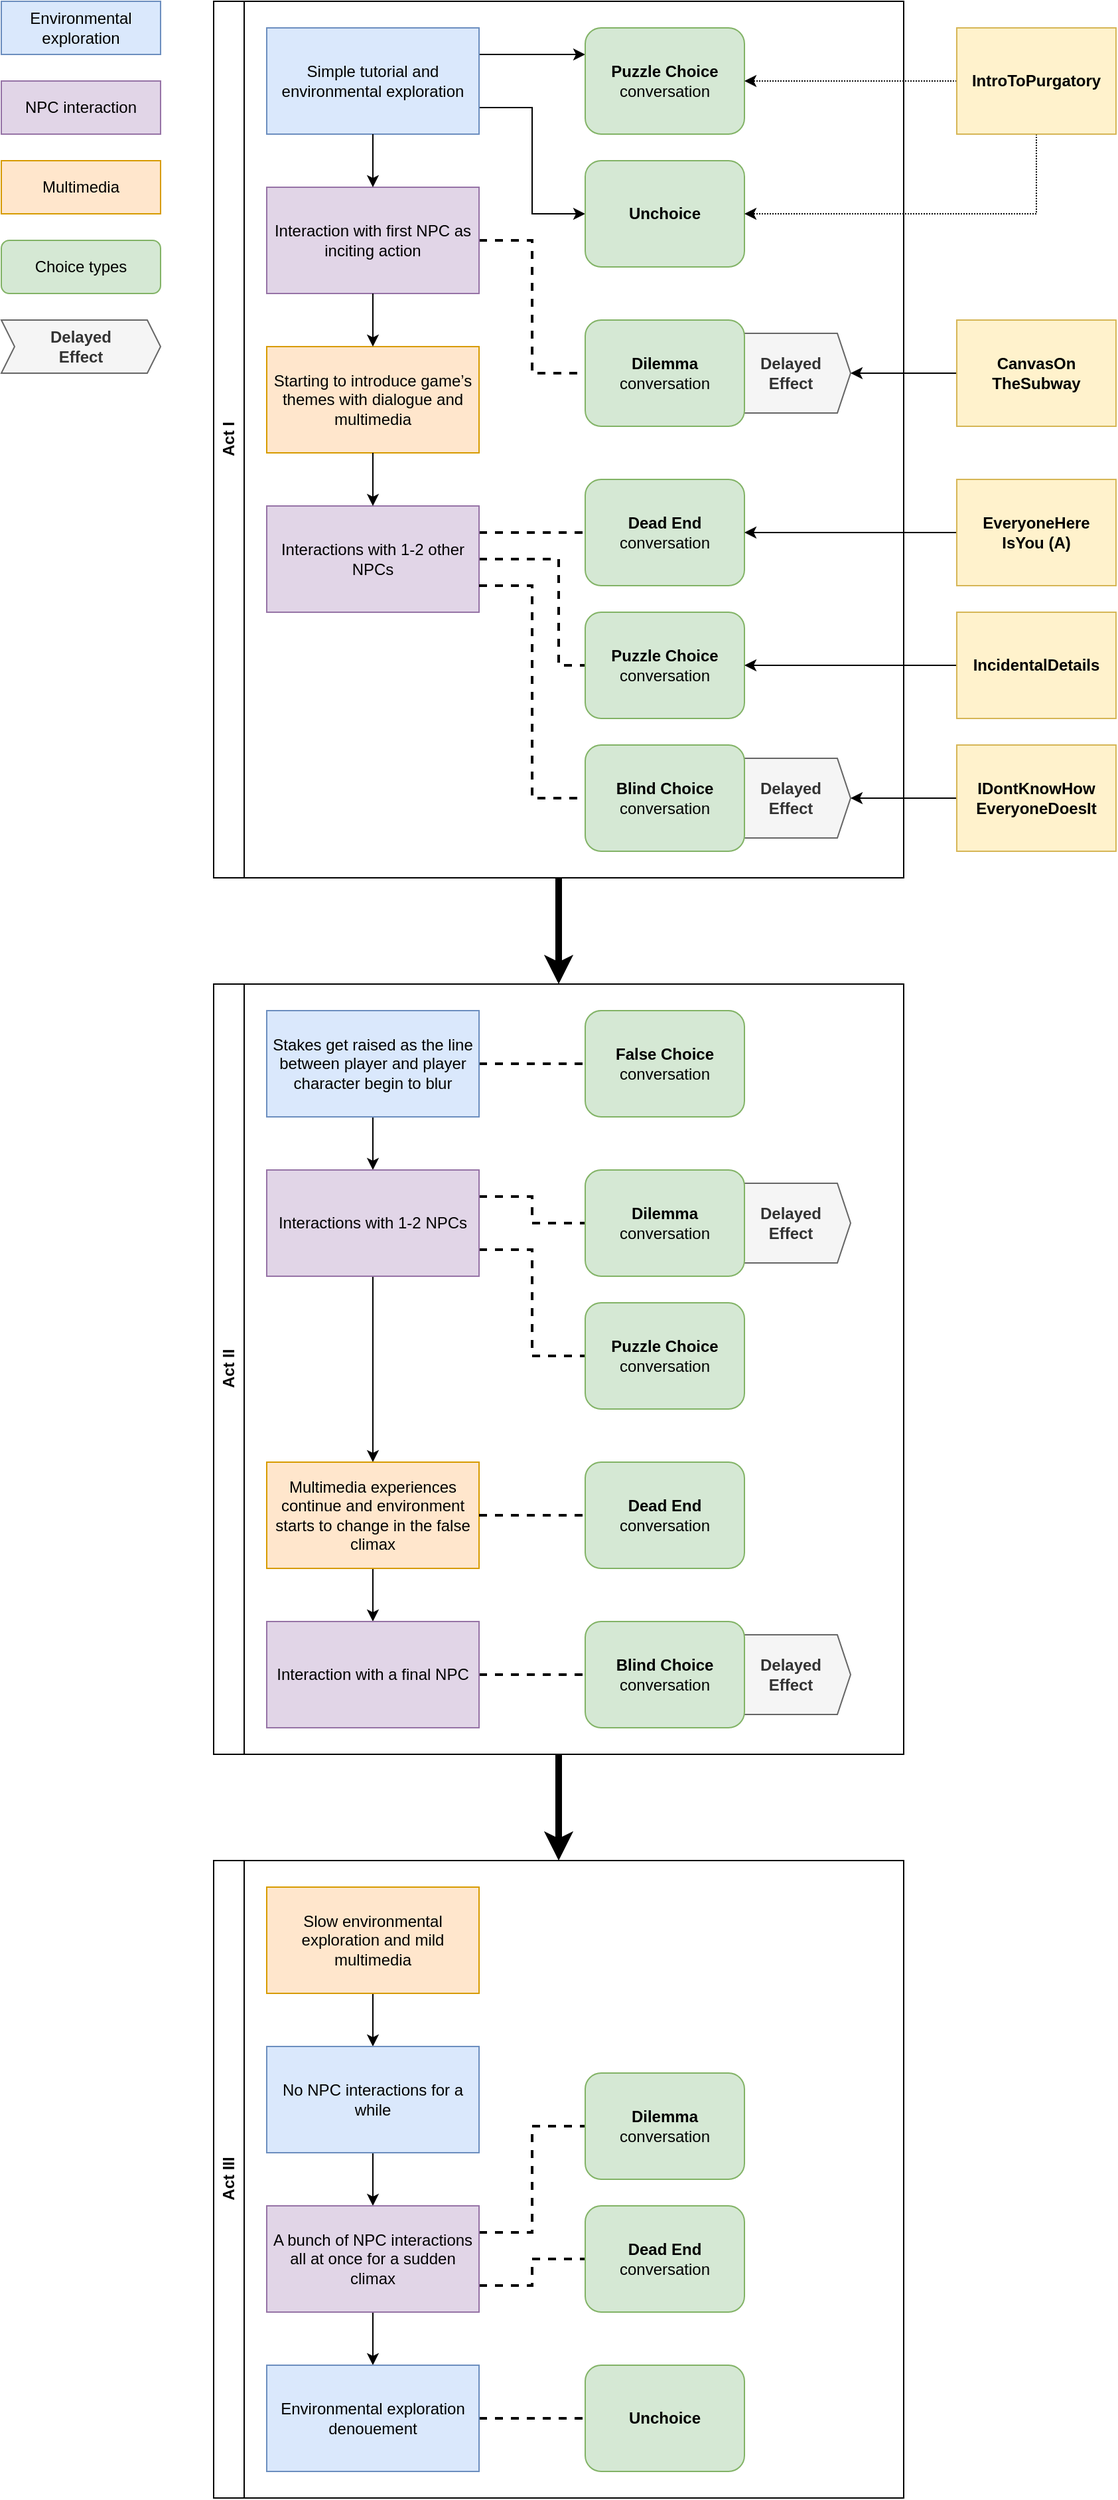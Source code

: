 <mxfile version="20.8.16" type="device"><diagram name="Page-1" id="20LSyL6QQ4ME8NNosVJb"><mxGraphModel dx="1050" dy="787" grid="1" gridSize="10" guides="1" tooltips="1" connect="1" arrows="1" fold="1" page="1" pageScale="1" pageWidth="850" pageHeight="1100" math="0" shadow="0"><root><mxCell id="0"/><mxCell id="1" parent="0"/><mxCell id="ZikLL2L7RajSUhIYfOUC-8" value="Act I" style="swimlane;horizontal=0;whiteSpace=wrap;html=1;" parent="1" vertex="1"><mxGeometry x="200" y="40" width="520" height="660" as="geometry"><mxRectangle x="40" y="40" width="40" height="60" as="alternateBounds"/></mxGeometry></mxCell><mxCell id="ZikLL2L7RajSUhIYfOUC-48" value="&lt;b&gt;Delayed&lt;br&gt;Effect&lt;/b&gt;" style="shape=step;perimeter=stepPerimeter;whiteSpace=wrap;html=1;fixedSize=1;size=10;fillColor=#f5f5f5;fontColor=#333333;strokeColor=#666666;" parent="ZikLL2L7RajSUhIYfOUC-8" vertex="1"><mxGeometry x="390" y="250" width="90" height="60" as="geometry"/></mxCell><mxCell id="sIQgqS5pxMJ5EPuZXMXq-2" style="edgeStyle=orthogonalEdgeStyle;rounded=0;orthogonalLoop=1;jettySize=auto;html=1;exitX=1;exitY=0.25;exitDx=0;exitDy=0;entryX=0;entryY=0.25;entryDx=0;entryDy=0;" parent="ZikLL2L7RajSUhIYfOUC-8" source="ZikLL2L7RajSUhIYfOUC-1" target="ZikLL2L7RajSUhIYfOUC-61" edge="1"><mxGeometry relative="1" as="geometry"/></mxCell><mxCell id="sIQgqS5pxMJ5EPuZXMXq-3" style="edgeStyle=orthogonalEdgeStyle;rounded=0;orthogonalLoop=1;jettySize=auto;html=1;exitX=1;exitY=0.75;exitDx=0;exitDy=0;entryX=0;entryY=0.5;entryDx=0;entryDy=0;" parent="ZikLL2L7RajSUhIYfOUC-8" source="ZikLL2L7RajSUhIYfOUC-1" target="sIQgqS5pxMJ5EPuZXMXq-1" edge="1"><mxGeometry relative="1" as="geometry"/></mxCell><mxCell id="ZikLL2L7RajSUhIYfOUC-1" value="Simple tutorial and environmental exploration" style="rounded=0;whiteSpace=wrap;html=1;fillColor=#dae8fc;strokeColor=#6c8ebf;" parent="ZikLL2L7RajSUhIYfOUC-8" vertex="1"><mxGeometry x="40" y="20" width="160" height="80" as="geometry"/></mxCell><mxCell id="ZikLL2L7RajSUhIYfOUC-42" style="edgeStyle=orthogonalEdgeStyle;rounded=0;orthogonalLoop=1;jettySize=auto;html=1;exitX=1;exitY=0.5;exitDx=0;exitDy=0;entryX=0;entryY=0.5;entryDx=0;entryDy=0;strokeWidth=2;endArrow=none;endFill=0;dashed=1;" parent="ZikLL2L7RajSUhIYfOUC-8" source="ZikLL2L7RajSUhIYfOUC-2" target="ZikLL2L7RajSUhIYfOUC-41" edge="1"><mxGeometry relative="1" as="geometry"/></mxCell><mxCell id="ZikLL2L7RajSUhIYfOUC-2" value="Interaction with first NPC as inciting action" style="rounded=0;whiteSpace=wrap;html=1;fillColor=#e1d5e7;strokeColor=#9673a6;" parent="ZikLL2L7RajSUhIYfOUC-8" vertex="1"><mxGeometry x="40" y="140" width="160" height="80" as="geometry"/></mxCell><mxCell id="ZikLL2L7RajSUhIYfOUC-4" style="edgeStyle=orthogonalEdgeStyle;rounded=0;orthogonalLoop=1;jettySize=auto;html=1;exitX=0.5;exitY=1;exitDx=0;exitDy=0;entryX=0.5;entryY=0;entryDx=0;entryDy=0;" parent="ZikLL2L7RajSUhIYfOUC-8" source="ZikLL2L7RajSUhIYfOUC-1" target="ZikLL2L7RajSUhIYfOUC-2" edge="1"><mxGeometry relative="1" as="geometry"/></mxCell><mxCell id="ZikLL2L7RajSUhIYfOUC-3" value="Starting to introduce game’s themes with dialogue and multimedia" style="rounded=0;whiteSpace=wrap;html=1;fillColor=#ffe6cc;strokeColor=#d79b00;" parent="ZikLL2L7RajSUhIYfOUC-8" vertex="1"><mxGeometry x="40" y="260" width="160" height="80" as="geometry"/></mxCell><mxCell id="ZikLL2L7RajSUhIYfOUC-5" style="edgeStyle=orthogonalEdgeStyle;rounded=0;orthogonalLoop=1;jettySize=auto;html=1;exitX=0.5;exitY=1;exitDx=0;exitDy=0;entryX=0.5;entryY=0;entryDx=0;entryDy=0;" parent="ZikLL2L7RajSUhIYfOUC-8" source="ZikLL2L7RajSUhIYfOUC-2" target="ZikLL2L7RajSUhIYfOUC-3" edge="1"><mxGeometry relative="1" as="geometry"/></mxCell><mxCell id="ZikLL2L7RajSUhIYfOUC-38" style="edgeStyle=orthogonalEdgeStyle;rounded=0;orthogonalLoop=1;jettySize=auto;html=1;exitX=1;exitY=0.25;exitDx=0;exitDy=0;entryX=0;entryY=0.5;entryDx=0;entryDy=0;strokeWidth=2;endArrow=none;endFill=0;dashed=1;" parent="ZikLL2L7RajSUhIYfOUC-8" source="ZikLL2L7RajSUhIYfOUC-6" target="ZikLL2L7RajSUhIYfOUC-36" edge="1"><mxGeometry relative="1" as="geometry"/></mxCell><mxCell id="ZikLL2L7RajSUhIYfOUC-57" style="edgeStyle=orthogonalEdgeStyle;rounded=0;orthogonalLoop=1;jettySize=auto;html=1;exitX=1;exitY=0.5;exitDx=0;exitDy=0;entryX=0;entryY=0.5;entryDx=0;entryDy=0;strokeWidth=2;endArrow=none;endFill=0;dashed=1;" parent="ZikLL2L7RajSUhIYfOUC-8" source="ZikLL2L7RajSUhIYfOUC-6" target="ZikLL2L7RajSUhIYfOUC-56" edge="1"><mxGeometry relative="1" as="geometry"><Array as="points"><mxPoint x="260" y="420"/><mxPoint x="260" y="500"/></Array></mxGeometry></mxCell><mxCell id="ZikLL2L7RajSUhIYfOUC-6" value="Interactions with 1-2 other NPCs" style="rounded=0;whiteSpace=wrap;html=1;fillColor=#e1d5e7;strokeColor=#9673a6;" parent="ZikLL2L7RajSUhIYfOUC-8" vertex="1"><mxGeometry x="40" y="380" width="160" height="80" as="geometry"/></mxCell><mxCell id="ZikLL2L7RajSUhIYfOUC-7" style="edgeStyle=orthogonalEdgeStyle;rounded=0;orthogonalLoop=1;jettySize=auto;html=1;exitX=0.5;exitY=1;exitDx=0;exitDy=0;entryX=0.5;entryY=0;entryDx=0;entryDy=0;" parent="ZikLL2L7RajSUhIYfOUC-8" source="ZikLL2L7RajSUhIYfOUC-3" target="ZikLL2L7RajSUhIYfOUC-6" edge="1"><mxGeometry relative="1" as="geometry"/></mxCell><mxCell id="ZikLL2L7RajSUhIYfOUC-36" value="&lt;b&gt;Dead End&lt;br&gt;&lt;/b&gt;conversation" style="rounded=1;whiteSpace=wrap;html=1;fillColor=#d5e8d4;strokeColor=#82b366;" parent="ZikLL2L7RajSUhIYfOUC-8" vertex="1"><mxGeometry x="280" y="360" width="120" height="80" as="geometry"/></mxCell><mxCell id="ZikLL2L7RajSUhIYfOUC-41" value="&lt;b&gt;Dilemma&lt;br&gt;&lt;/b&gt;conversation" style="rounded=1;whiteSpace=wrap;html=1;fillColor=#d5e8d4;strokeColor=#82b366;" parent="ZikLL2L7RajSUhIYfOUC-8" vertex="1"><mxGeometry x="280" y="240" width="120" height="80" as="geometry"/></mxCell><mxCell id="ZikLL2L7RajSUhIYfOUC-50" value="&lt;b&gt;Delayed&lt;br&gt;Effect&lt;/b&gt;" style="shape=step;perimeter=stepPerimeter;whiteSpace=wrap;html=1;fixedSize=1;size=10;fillColor=#f5f5f5;fontColor=#333333;strokeColor=#666666;" parent="ZikLL2L7RajSUhIYfOUC-8" vertex="1"><mxGeometry x="390" y="570" width="90" height="60" as="geometry"/></mxCell><mxCell id="ZikLL2L7RajSUhIYfOUC-27" value="&lt;b&gt;Blind Choice&lt;br&gt;&lt;/b&gt;conversation" style="rounded=1;whiteSpace=wrap;html=1;fillColor=#d5e8d4;strokeColor=#82b366;" parent="ZikLL2L7RajSUhIYfOUC-8" vertex="1"><mxGeometry x="280" y="560" width="120" height="80" as="geometry"/></mxCell><mxCell id="ZikLL2L7RajSUhIYfOUC-37" style="edgeStyle=orthogonalEdgeStyle;rounded=0;orthogonalLoop=1;jettySize=auto;html=1;exitX=1;exitY=0.75;exitDx=0;exitDy=0;entryX=0;entryY=0.5;entryDx=0;entryDy=0;strokeWidth=2;endArrow=none;endFill=0;dashed=1;" parent="ZikLL2L7RajSUhIYfOUC-8" source="ZikLL2L7RajSUhIYfOUC-6" target="ZikLL2L7RajSUhIYfOUC-27" edge="1"><mxGeometry relative="1" as="geometry"/></mxCell><mxCell id="ZikLL2L7RajSUhIYfOUC-56" value="&lt;b&gt;Puzzle Choice&lt;br&gt;&lt;/b&gt;conversation" style="rounded=1;whiteSpace=wrap;html=1;fillColor=#d5e8d4;strokeColor=#82b366;" parent="ZikLL2L7RajSUhIYfOUC-8" vertex="1"><mxGeometry x="280" y="460" width="120" height="80" as="geometry"/></mxCell><mxCell id="ZikLL2L7RajSUhIYfOUC-61" value="&lt;b style=&quot;border-color: var(--border-color);&quot;&gt;Puzzle Choice&lt;/b&gt;&lt;br style=&quot;border-color: var(--border-color);&quot;&gt;conversation" style="rounded=1;whiteSpace=wrap;html=1;fillColor=#d5e8d4;strokeColor=#82b366;" parent="ZikLL2L7RajSUhIYfOUC-8" vertex="1"><mxGeometry x="280" y="20" width="120" height="80" as="geometry"/></mxCell><mxCell id="sIQgqS5pxMJ5EPuZXMXq-1" value="&lt;b&gt;Unchoice&lt;/b&gt;" style="rounded=1;whiteSpace=wrap;html=1;fillColor=#d5e8d4;strokeColor=#82b366;" parent="ZikLL2L7RajSUhIYfOUC-8" vertex="1"><mxGeometry x="280" y="120" width="120" height="80" as="geometry"/></mxCell><mxCell id="ZikLL2L7RajSUhIYfOUC-25" style="edgeStyle=orthogonalEdgeStyle;rounded=0;orthogonalLoop=1;jettySize=auto;html=1;exitX=0.5;exitY=1;exitDx=0;exitDy=0;entryX=0.5;entryY=0;entryDx=0;entryDy=0;strokeWidth=5;" parent="1" source="ZikLL2L7RajSUhIYfOUC-8" target="ZikLL2L7RajSUhIYfOUC-9" edge="1"><mxGeometry relative="1" as="geometry"/></mxCell><mxCell id="ZikLL2L7RajSUhIYfOUC-26" style="edgeStyle=orthogonalEdgeStyle;rounded=0;orthogonalLoop=1;jettySize=auto;html=1;exitX=0.5;exitY=1;exitDx=0;exitDy=0;entryX=0.5;entryY=0;entryDx=0;entryDy=0;strokeWidth=5;" parent="1" source="ZikLL2L7RajSUhIYfOUC-9" target="ZikLL2L7RajSUhIYfOUC-17" edge="1"><mxGeometry relative="1" as="geometry"/></mxCell><mxCell id="ZikLL2L7RajSUhIYfOUC-9" value="Act II" style="swimlane;horizontal=0;whiteSpace=wrap;html=1;" parent="1" vertex="1"><mxGeometry x="200" y="780" width="520" height="580" as="geometry"><mxRectangle x="40" y="700" width="40" height="60" as="alternateBounds"/></mxGeometry></mxCell><mxCell id="ZikLL2L7RajSUhIYfOUC-54" value="&lt;b&gt;Delayed&lt;br&gt;Effect&lt;/b&gt;" style="shape=step;perimeter=stepPerimeter;whiteSpace=wrap;html=1;fixedSize=1;size=10;fillColor=#f5f5f5;fontColor=#333333;strokeColor=#666666;" parent="ZikLL2L7RajSUhIYfOUC-9" vertex="1"><mxGeometry x="390" y="490" width="90" height="60" as="geometry"/></mxCell><mxCell id="ZikLL2L7RajSUhIYfOUC-14" style="edgeStyle=orthogonalEdgeStyle;rounded=0;orthogonalLoop=1;jettySize=auto;html=1;exitX=0.5;exitY=1;exitDx=0;exitDy=0;" parent="ZikLL2L7RajSUhIYfOUC-9" source="ZikLL2L7RajSUhIYfOUC-10" target="ZikLL2L7RajSUhIYfOUC-11" edge="1"><mxGeometry relative="1" as="geometry"/></mxCell><mxCell id="ZikLL2L7RajSUhIYfOUC-35" style="edgeStyle=orthogonalEdgeStyle;rounded=0;orthogonalLoop=1;jettySize=auto;html=1;exitX=1;exitY=0.5;exitDx=0;exitDy=0;entryX=0;entryY=0.5;entryDx=0;entryDy=0;strokeWidth=2;endArrow=none;endFill=0;dashed=1;" parent="ZikLL2L7RajSUhIYfOUC-9" source="ZikLL2L7RajSUhIYfOUC-10" target="ZikLL2L7RajSUhIYfOUC-34" edge="1"><mxGeometry relative="1" as="geometry"/></mxCell><mxCell id="ZikLL2L7RajSUhIYfOUC-10" value="Stakes get raised as the line between player and player character begin to blur" style="rounded=0;whiteSpace=wrap;html=1;fillColor=#dae8fc;strokeColor=#6c8ebf;" parent="ZikLL2L7RajSUhIYfOUC-9" vertex="1"><mxGeometry x="40" y="20" width="160" height="80" as="geometry"/></mxCell><mxCell id="ZikLL2L7RajSUhIYfOUC-15" style="edgeStyle=orthogonalEdgeStyle;rounded=0;orthogonalLoop=1;jettySize=auto;html=1;exitX=0.5;exitY=1;exitDx=0;exitDy=0;entryX=0.5;entryY=0;entryDx=0;entryDy=0;" parent="ZikLL2L7RajSUhIYfOUC-9" source="ZikLL2L7RajSUhIYfOUC-11" target="ZikLL2L7RajSUhIYfOUC-12" edge="1"><mxGeometry relative="1" as="geometry"/></mxCell><mxCell id="ZikLL2L7RajSUhIYfOUC-59" style="edgeStyle=orthogonalEdgeStyle;rounded=0;orthogonalLoop=1;jettySize=auto;html=1;exitX=1;exitY=0.25;exitDx=0;exitDy=0;entryX=0;entryY=0.5;entryDx=0;entryDy=0;strokeWidth=2;endArrow=none;endFill=0;dashed=1;" parent="ZikLL2L7RajSUhIYfOUC-9" source="ZikLL2L7RajSUhIYfOUC-11" target="ZikLL2L7RajSUhIYfOUC-43" edge="1"><mxGeometry relative="1" as="geometry"/></mxCell><mxCell id="ZikLL2L7RajSUhIYfOUC-60" style="edgeStyle=orthogonalEdgeStyle;rounded=0;orthogonalLoop=1;jettySize=auto;html=1;exitX=1;exitY=0.75;exitDx=0;exitDy=0;entryX=0;entryY=0.5;entryDx=0;entryDy=0;strokeWidth=2;endArrow=none;endFill=0;dashed=1;" parent="ZikLL2L7RajSUhIYfOUC-9" source="ZikLL2L7RajSUhIYfOUC-11" target="ZikLL2L7RajSUhIYfOUC-58" edge="1"><mxGeometry relative="1" as="geometry"/></mxCell><mxCell id="ZikLL2L7RajSUhIYfOUC-11" value="Interactions with 1-2 NPCs" style="rounded=0;whiteSpace=wrap;html=1;fillColor=#e1d5e7;strokeColor=#9673a6;" parent="ZikLL2L7RajSUhIYfOUC-9" vertex="1"><mxGeometry x="40" y="140" width="160" height="80" as="geometry"/></mxCell><mxCell id="ZikLL2L7RajSUhIYfOUC-16" style="edgeStyle=orthogonalEdgeStyle;rounded=0;orthogonalLoop=1;jettySize=auto;html=1;exitX=0.5;exitY=1;exitDx=0;exitDy=0;entryX=0.5;entryY=0;entryDx=0;entryDy=0;" parent="ZikLL2L7RajSUhIYfOUC-9" source="ZikLL2L7RajSUhIYfOUC-12" target="ZikLL2L7RajSUhIYfOUC-13" edge="1"><mxGeometry relative="1" as="geometry"/></mxCell><mxCell id="ZikLL2L7RajSUhIYfOUC-12" value="Multimedia experiences continue and environment starts to change in the false climax" style="rounded=0;whiteSpace=wrap;html=1;fillColor=#ffe6cc;strokeColor=#d79b00;" parent="ZikLL2L7RajSUhIYfOUC-9" vertex="1"><mxGeometry x="40" y="360" width="160" height="80" as="geometry"/></mxCell><mxCell id="ZikLL2L7RajSUhIYfOUC-40" style="edgeStyle=orthogonalEdgeStyle;rounded=0;orthogonalLoop=1;jettySize=auto;html=1;exitX=1;exitY=0.5;exitDx=0;exitDy=0;entryX=0;entryY=0.5;entryDx=0;entryDy=0;strokeWidth=2;endArrow=none;endFill=0;dashed=1;" parent="ZikLL2L7RajSUhIYfOUC-9" source="ZikLL2L7RajSUhIYfOUC-13" target="ZikLL2L7RajSUhIYfOUC-39" edge="1"><mxGeometry relative="1" as="geometry"/></mxCell><mxCell id="ZikLL2L7RajSUhIYfOUC-13" value="Interaction with a final NPC" style="rounded=0;whiteSpace=wrap;html=1;fillColor=#e1d5e7;strokeColor=#9673a6;" parent="ZikLL2L7RajSUhIYfOUC-9" vertex="1"><mxGeometry x="40" y="480" width="160" height="80" as="geometry"/></mxCell><mxCell id="ZikLL2L7RajSUhIYfOUC-34" value="&lt;b&gt;False Choice&lt;br&gt;&lt;/b&gt;conversation" style="rounded=1;whiteSpace=wrap;html=1;fillColor=#d5e8d4;strokeColor=#82b366;" parent="ZikLL2L7RajSUhIYfOUC-9" vertex="1"><mxGeometry x="280" y="20" width="120" height="80" as="geometry"/></mxCell><mxCell id="ZikLL2L7RajSUhIYfOUC-39" value="&lt;b&gt;Blind Choice&lt;br&gt;&lt;/b&gt;conversation" style="rounded=1;whiteSpace=wrap;html=1;fillColor=#d5e8d4;strokeColor=#82b366;" parent="ZikLL2L7RajSUhIYfOUC-9" vertex="1"><mxGeometry x="280" y="480" width="120" height="80" as="geometry"/></mxCell><mxCell id="ZikLL2L7RajSUhIYfOUC-53" value="&lt;b&gt;Delayed&lt;br&gt;Effect&lt;/b&gt;" style="shape=step;perimeter=stepPerimeter;whiteSpace=wrap;html=1;fixedSize=1;size=10;fillColor=#f5f5f5;fontColor=#333333;strokeColor=#666666;" parent="ZikLL2L7RajSUhIYfOUC-9" vertex="1"><mxGeometry x="390" y="150" width="90" height="60" as="geometry"/></mxCell><mxCell id="ZikLL2L7RajSUhIYfOUC-43" value="&lt;b&gt;Dilemma&lt;br&gt;&lt;/b&gt;conversation" style="rounded=1;whiteSpace=wrap;html=1;fillColor=#d5e8d4;strokeColor=#82b366;" parent="ZikLL2L7RajSUhIYfOUC-9" vertex="1"><mxGeometry x="280" y="140" width="120" height="80" as="geometry"/></mxCell><mxCell id="ZikLL2L7RajSUhIYfOUC-29" value="&lt;b&gt;Dead End&lt;br&gt;&lt;/b&gt;conversation" style="rounded=1;whiteSpace=wrap;html=1;fillColor=#d5e8d4;strokeColor=#82b366;" parent="ZikLL2L7RajSUhIYfOUC-9" vertex="1"><mxGeometry x="280" y="360" width="120" height="80" as="geometry"/></mxCell><mxCell id="ZikLL2L7RajSUhIYfOUC-31" style="edgeStyle=orthogonalEdgeStyle;rounded=0;orthogonalLoop=1;jettySize=auto;html=1;exitX=1;exitY=0.5;exitDx=0;exitDy=0;entryX=0;entryY=0.5;entryDx=0;entryDy=0;strokeWidth=2;endArrow=none;endFill=0;dashed=1;" parent="ZikLL2L7RajSUhIYfOUC-9" source="ZikLL2L7RajSUhIYfOUC-12" target="ZikLL2L7RajSUhIYfOUC-29" edge="1"><mxGeometry relative="1" as="geometry"/></mxCell><mxCell id="ZikLL2L7RajSUhIYfOUC-58" value="&lt;b&gt;Puzzle Choice&lt;br&gt;&lt;/b&gt;conversation" style="rounded=1;whiteSpace=wrap;html=1;fillColor=#d5e8d4;strokeColor=#82b366;" parent="ZikLL2L7RajSUhIYfOUC-9" vertex="1"><mxGeometry x="280" y="240" width="120" height="80" as="geometry"/></mxCell><mxCell id="ZikLL2L7RajSUhIYfOUC-17" value="Act III" style="swimlane;horizontal=0;whiteSpace=wrap;html=1;" parent="1" vertex="1"><mxGeometry x="200" y="1440" width="520" height="480" as="geometry"><mxRectangle x="40" y="1360" width="40" height="60" as="alternateBounds"/></mxGeometry></mxCell><mxCell id="ZikLL2L7RajSUhIYfOUC-22" style="edgeStyle=orthogonalEdgeStyle;rounded=0;orthogonalLoop=1;jettySize=auto;html=1;exitX=0.5;exitY=1;exitDx=0;exitDy=0;entryX=0.5;entryY=0;entryDx=0;entryDy=0;" parent="ZikLL2L7RajSUhIYfOUC-17" source="ZikLL2L7RajSUhIYfOUC-18" target="ZikLL2L7RajSUhIYfOUC-19" edge="1"><mxGeometry relative="1" as="geometry"/></mxCell><mxCell id="ZikLL2L7RajSUhIYfOUC-18" value="Slow environmental exploration and mild multimedia" style="rounded=0;whiteSpace=wrap;html=1;fillColor=#ffe6cc;strokeColor=#d79b00;" parent="ZikLL2L7RajSUhIYfOUC-17" vertex="1"><mxGeometry x="40" y="20" width="160" height="80" as="geometry"/></mxCell><mxCell id="ZikLL2L7RajSUhIYfOUC-23" style="edgeStyle=orthogonalEdgeStyle;rounded=0;orthogonalLoop=1;jettySize=auto;html=1;exitX=0.5;exitY=1;exitDx=0;exitDy=0;entryX=0.5;entryY=0;entryDx=0;entryDy=0;" parent="ZikLL2L7RajSUhIYfOUC-17" source="ZikLL2L7RajSUhIYfOUC-19" target="ZikLL2L7RajSUhIYfOUC-20" edge="1"><mxGeometry relative="1" as="geometry"/></mxCell><mxCell id="ZikLL2L7RajSUhIYfOUC-19" value="No NPC interactions for a while" style="rounded=0;whiteSpace=wrap;html=1;fillColor=#dae8fc;strokeColor=#6c8ebf;" parent="ZikLL2L7RajSUhIYfOUC-17" vertex="1"><mxGeometry x="40" y="140" width="160" height="80" as="geometry"/></mxCell><mxCell id="ZikLL2L7RajSUhIYfOUC-24" style="edgeStyle=orthogonalEdgeStyle;rounded=0;orthogonalLoop=1;jettySize=auto;html=1;exitX=0.5;exitY=1;exitDx=0;exitDy=0;entryX=0.5;entryY=0;entryDx=0;entryDy=0;" parent="ZikLL2L7RajSUhIYfOUC-17" source="ZikLL2L7RajSUhIYfOUC-20" target="ZikLL2L7RajSUhIYfOUC-21" edge="1"><mxGeometry relative="1" as="geometry"/></mxCell><mxCell id="ZikLL2L7RajSUhIYfOUC-46" style="edgeStyle=orthogonalEdgeStyle;rounded=0;orthogonalLoop=1;jettySize=auto;html=1;exitX=1;exitY=0.25;exitDx=0;exitDy=0;entryX=0;entryY=0.5;entryDx=0;entryDy=0;strokeWidth=2;endArrow=none;endFill=0;dashed=1;" parent="ZikLL2L7RajSUhIYfOUC-17" source="ZikLL2L7RajSUhIYfOUC-20" target="ZikLL2L7RajSUhIYfOUC-45" edge="1"><mxGeometry relative="1" as="geometry"/></mxCell><mxCell id="ZikLL2L7RajSUhIYfOUC-47" style="edgeStyle=orthogonalEdgeStyle;rounded=0;orthogonalLoop=1;jettySize=auto;html=1;exitX=1;exitY=0.75;exitDx=0;exitDy=0;entryX=0;entryY=0.5;entryDx=0;entryDy=0;strokeWidth=2;endArrow=none;endFill=0;dashed=1;" parent="ZikLL2L7RajSUhIYfOUC-17" source="ZikLL2L7RajSUhIYfOUC-20" target="ZikLL2L7RajSUhIYfOUC-32" edge="1"><mxGeometry relative="1" as="geometry"/></mxCell><mxCell id="ZikLL2L7RajSUhIYfOUC-20" value="A bunch of NPC interactions all at once for a sudden climax" style="rounded=0;whiteSpace=wrap;html=1;fillColor=#e1d5e7;strokeColor=#9673a6;" parent="ZikLL2L7RajSUhIYfOUC-17" vertex="1"><mxGeometry x="40" y="260" width="160" height="80" as="geometry"/></mxCell><mxCell id="ZikLL2L7RajSUhIYfOUC-64" style="edgeStyle=orthogonalEdgeStyle;rounded=0;orthogonalLoop=1;jettySize=auto;html=1;exitX=1;exitY=0.5;exitDx=0;exitDy=0;entryX=0;entryY=0.5;entryDx=0;entryDy=0;strokeWidth=2;endArrow=none;endFill=0;dashed=1;" parent="ZikLL2L7RajSUhIYfOUC-17" source="ZikLL2L7RajSUhIYfOUC-21" target="ZikLL2L7RajSUhIYfOUC-63" edge="1"><mxGeometry relative="1" as="geometry"/></mxCell><mxCell id="ZikLL2L7RajSUhIYfOUC-21" value="Environmental exploration denouement" style="rounded=0;whiteSpace=wrap;html=1;fillColor=#dae8fc;strokeColor=#6c8ebf;" parent="ZikLL2L7RajSUhIYfOUC-17" vertex="1"><mxGeometry x="40" y="380" width="160" height="80" as="geometry"/></mxCell><mxCell id="ZikLL2L7RajSUhIYfOUC-45" value="&lt;b&gt;Dilemma&lt;br&gt;&lt;/b&gt;conversation" style="rounded=1;whiteSpace=wrap;html=1;fillColor=#d5e8d4;strokeColor=#82b366;" parent="ZikLL2L7RajSUhIYfOUC-17" vertex="1"><mxGeometry x="280" y="160" width="120" height="80" as="geometry"/></mxCell><mxCell id="ZikLL2L7RajSUhIYfOUC-32" value="&lt;b&gt;Dead End&lt;br&gt;&lt;/b&gt;conversation" style="rounded=1;whiteSpace=wrap;html=1;fillColor=#d5e8d4;strokeColor=#82b366;" parent="ZikLL2L7RajSUhIYfOUC-17" vertex="1"><mxGeometry x="280" y="260" width="120" height="80" as="geometry"/></mxCell><mxCell id="ZikLL2L7RajSUhIYfOUC-63" value="&lt;b&gt;Unchoice&lt;/b&gt;" style="rounded=1;whiteSpace=wrap;html=1;fillColor=#d5e8d4;strokeColor=#82b366;" parent="ZikLL2L7RajSUhIYfOUC-17" vertex="1"><mxGeometry x="280" y="380" width="120" height="80" as="geometry"/></mxCell><mxCell id="ZikLL2L7RajSUhIYfOUC-65" value="Environmental exploration" style="rounded=0;whiteSpace=wrap;html=1;fillColor=#dae8fc;strokeColor=#6c8ebf;" parent="1" vertex="1"><mxGeometry x="40" y="40" width="120" height="40" as="geometry"/></mxCell><mxCell id="ZikLL2L7RajSUhIYfOUC-66" value="NPC interaction" style="rounded=0;whiteSpace=wrap;html=1;fillColor=#e1d5e7;strokeColor=#9673a6;" parent="1" vertex="1"><mxGeometry x="40" y="100" width="120" height="40" as="geometry"/></mxCell><mxCell id="ZikLL2L7RajSUhIYfOUC-67" value="Multimedia" style="rounded=0;whiteSpace=wrap;html=1;fillColor=#ffe6cc;strokeColor=#d79b00;" parent="1" vertex="1"><mxGeometry x="40" y="160" width="120" height="40" as="geometry"/></mxCell><mxCell id="ZikLL2L7RajSUhIYfOUC-68" value="Choice types" style="rounded=1;whiteSpace=wrap;html=1;fillColor=#d5e8d4;strokeColor=#82b366;" parent="1" vertex="1"><mxGeometry x="40" y="220" width="120" height="40" as="geometry"/></mxCell><mxCell id="ZikLL2L7RajSUhIYfOUC-69" value="&lt;b&gt;Delayed&lt;br&gt;Effect&lt;/b&gt;" style="shape=step;perimeter=stepPerimeter;whiteSpace=wrap;html=1;fixedSize=1;size=10;fillColor=#f5f5f5;fontColor=#333333;strokeColor=#666666;" parent="1" vertex="1"><mxGeometry x="40" y="280" width="120" height="40" as="geometry"/></mxCell><mxCell id="1lJCk12QQd_xqBQTzLWj-2" style="edgeStyle=orthogonalEdgeStyle;rounded=0;orthogonalLoop=1;jettySize=auto;html=1;exitX=0;exitY=0.5;exitDx=0;exitDy=0;entryX=1;entryY=0.5;entryDx=0;entryDy=0;dashed=1;dashPattern=1 1;" parent="1" source="1lJCk12QQd_xqBQTzLWj-1" target="ZikLL2L7RajSUhIYfOUC-61" edge="1"><mxGeometry relative="1" as="geometry"/></mxCell><mxCell id="1lJCk12QQd_xqBQTzLWj-3" style="edgeStyle=orthogonalEdgeStyle;rounded=0;orthogonalLoop=1;jettySize=auto;html=1;exitX=0.5;exitY=1;exitDx=0;exitDy=0;entryX=1;entryY=0.5;entryDx=0;entryDy=0;dashed=1;dashPattern=1 1;" parent="1" source="1lJCk12QQd_xqBQTzLWj-1" target="sIQgqS5pxMJ5EPuZXMXq-1" edge="1"><mxGeometry relative="1" as="geometry"/></mxCell><mxCell id="1lJCk12QQd_xqBQTzLWj-1" value="&lt;b&gt;IntroToPurgatory&lt;/b&gt;" style="rounded=0;whiteSpace=wrap;html=1;fillColor=#fff2cc;strokeColor=#d6b656;" parent="1" vertex="1"><mxGeometry x="760" y="60" width="120" height="80" as="geometry"/></mxCell><mxCell id="W5s9xSIYE6x-6giHfC1z-3" style="edgeStyle=orthogonalEdgeStyle;rounded=0;orthogonalLoop=1;jettySize=auto;html=1;exitX=0;exitY=0.5;exitDx=0;exitDy=0;entryX=1;entryY=0.5;entryDx=0;entryDy=0;" parent="1" source="W5s9xSIYE6x-6giHfC1z-1" target="ZikLL2L7RajSUhIYfOUC-48" edge="1"><mxGeometry relative="1" as="geometry"/></mxCell><mxCell id="W5s9xSIYE6x-6giHfC1z-1" value="&lt;b&gt;CanvasOn&lt;br&gt;TheSubway&lt;/b&gt;" style="rounded=0;whiteSpace=wrap;html=1;fillColor=#fff2cc;strokeColor=#d6b656;" parent="1" vertex="1"><mxGeometry x="760" y="280" width="120" height="80" as="geometry"/></mxCell><mxCell id="W5s9xSIYE6x-6giHfC1z-4" style="edgeStyle=orthogonalEdgeStyle;rounded=0;orthogonalLoop=1;jettySize=auto;html=1;exitX=0;exitY=0.5;exitDx=0;exitDy=0;entryX=1;entryY=0.5;entryDx=0;entryDy=0;" parent="1" source="W5s9xSIYE6x-6giHfC1z-2" target="ZikLL2L7RajSUhIYfOUC-36" edge="1"><mxGeometry relative="1" as="geometry"/></mxCell><mxCell id="W5s9xSIYE6x-6giHfC1z-2" value="EveryoneHere&lt;br&gt;IsYou (A)" style="rounded=0;whiteSpace=wrap;html=1;fillColor=#fff2cc;strokeColor=#d6b656;fontStyle=1" parent="1" vertex="1"><mxGeometry x="760" y="400" width="120" height="80" as="geometry"/></mxCell><mxCell id="W5s9xSIYE6x-6giHfC1z-8" style="edgeStyle=orthogonalEdgeStyle;rounded=0;orthogonalLoop=1;jettySize=auto;html=1;exitX=0;exitY=0.5;exitDx=0;exitDy=0;entryX=1;entryY=0.5;entryDx=0;entryDy=0;" parent="1" source="W5s9xSIYE6x-6giHfC1z-5" target="ZikLL2L7RajSUhIYfOUC-50" edge="1"><mxGeometry relative="1" as="geometry"/></mxCell><mxCell id="W5s9xSIYE6x-6giHfC1z-5" value="IDontKnowHow&lt;br&gt;EveryoneDoesIt" style="rounded=0;whiteSpace=wrap;html=1;fillColor=#fff2cc;strokeColor=#d6b656;fontStyle=1" parent="1" vertex="1"><mxGeometry x="760" y="600" width="120" height="80" as="geometry"/></mxCell><mxCell id="W5s9xSIYE6x-6giHfC1z-7" style="edgeStyle=orthogonalEdgeStyle;rounded=0;orthogonalLoop=1;jettySize=auto;html=1;exitX=0;exitY=0.5;exitDx=0;exitDy=0;entryX=1;entryY=0.5;entryDx=0;entryDy=0;" parent="1" source="W5s9xSIYE6x-6giHfC1z-6" target="ZikLL2L7RajSUhIYfOUC-56" edge="1"><mxGeometry relative="1" as="geometry"/></mxCell><mxCell id="W5s9xSIYE6x-6giHfC1z-6" value="&lt;b&gt;IncidentalDetails&lt;/b&gt;" style="rounded=0;whiteSpace=wrap;html=1;fillColor=#fff2cc;strokeColor=#d6b656;" parent="1" vertex="1"><mxGeometry x="760" y="500" width="120" height="80" as="geometry"/></mxCell></root></mxGraphModel></diagram></mxfile>
